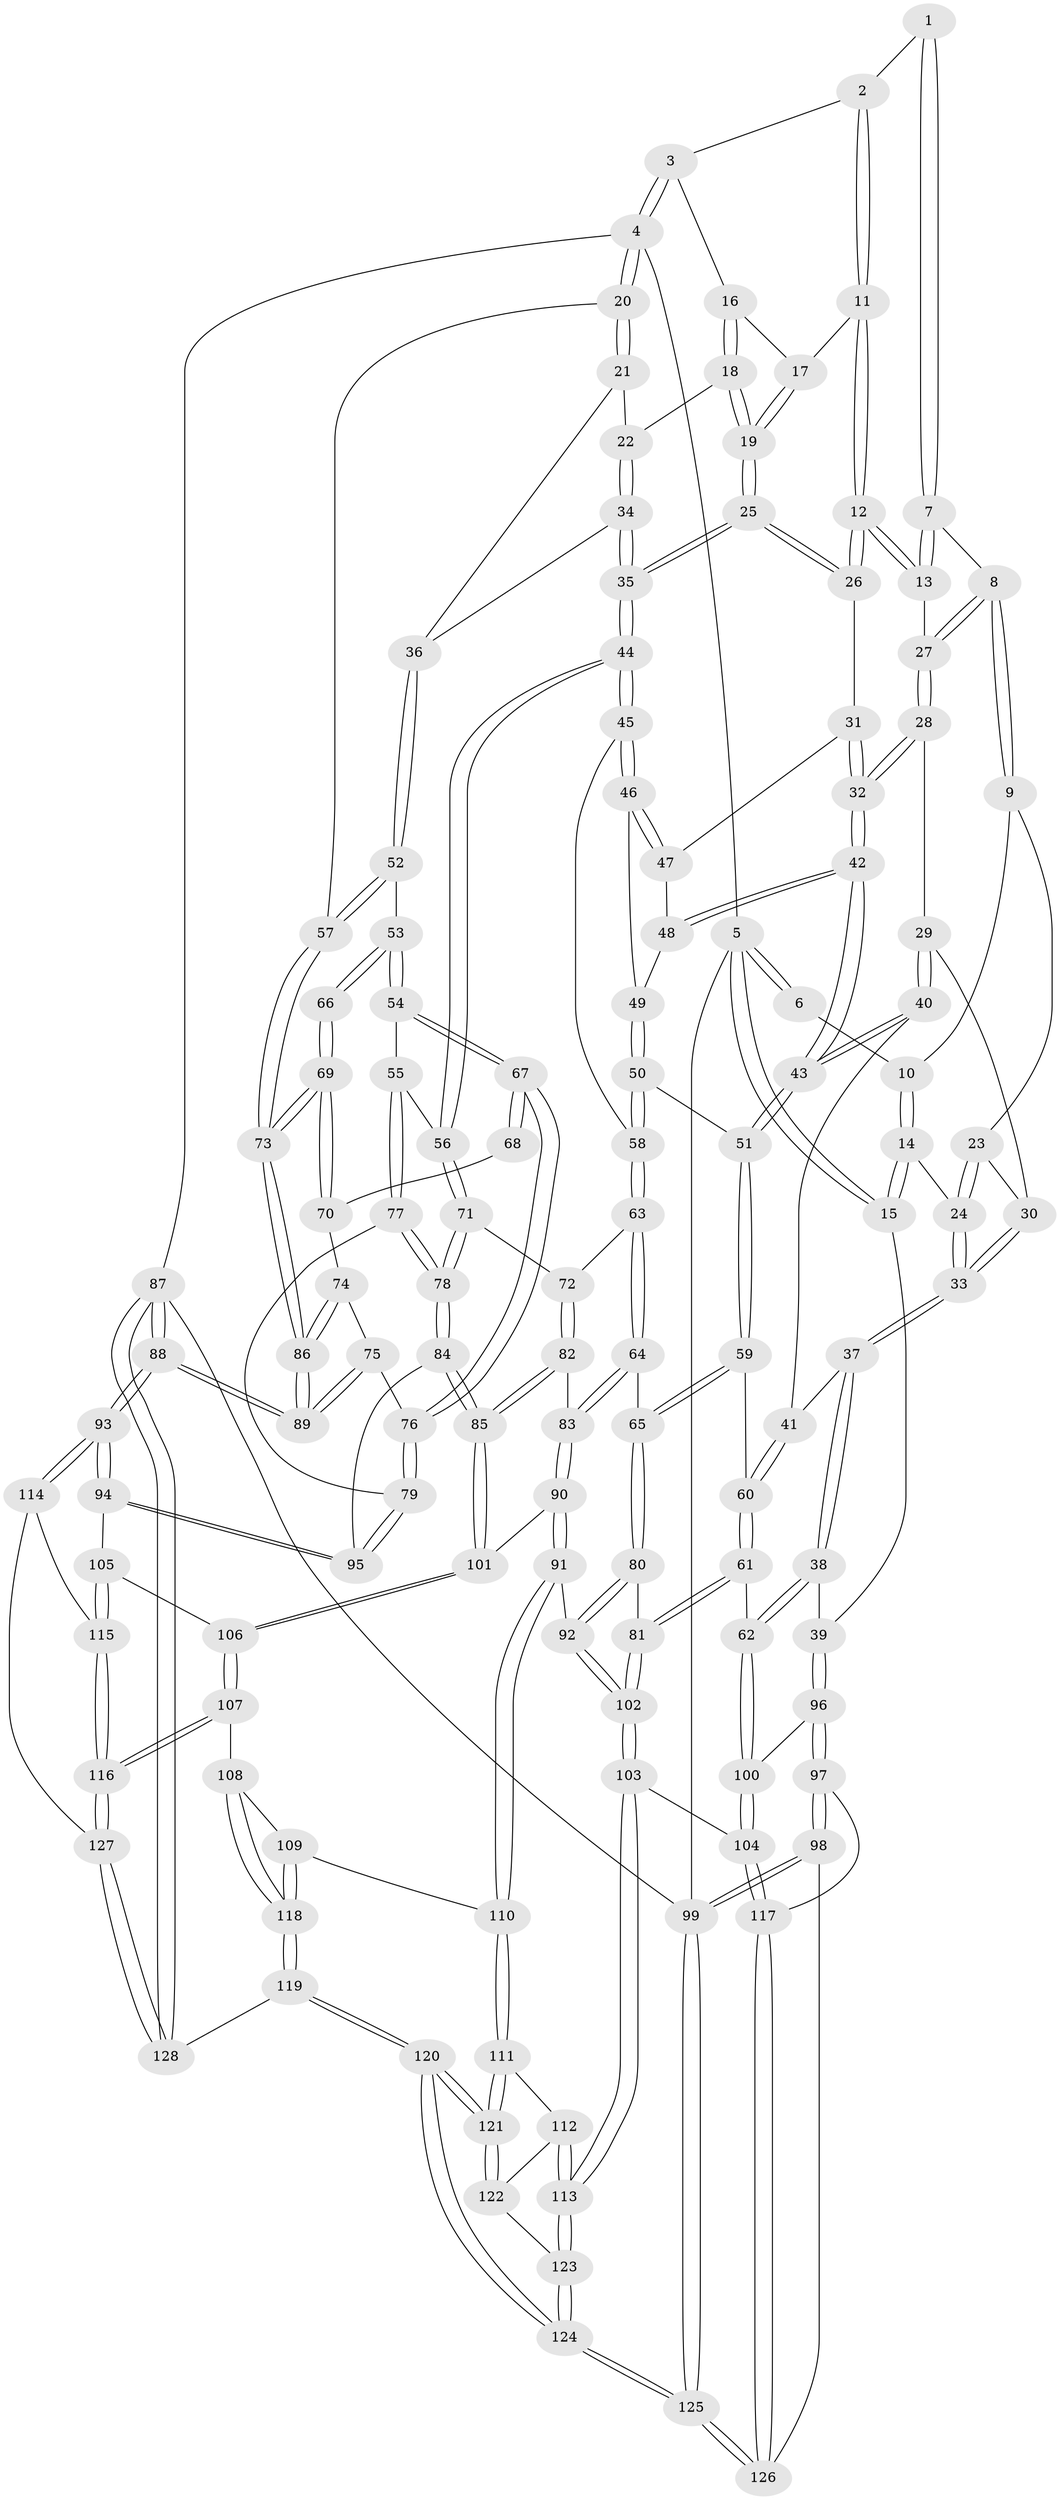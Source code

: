// Generated by graph-tools (version 1.1) at 2025/50/03/09/25 03:50:58]
// undirected, 128 vertices, 317 edges
graph export_dot {
graph [start="1"]
  node [color=gray90,style=filled];
  1 [pos="+0.3915554839033751+0"];
  2 [pos="+0.6324938331298727+0"];
  3 [pos="+0.9186629928345605+0"];
  4 [pos="+1+0"];
  5 [pos="+0+0"];
  6 [pos="+0.10416882360864937+0"];
  7 [pos="+0.3889801693555061+0"];
  8 [pos="+0.3471285953577431+0.10244997598452671"];
  9 [pos="+0.23083665229274883+0.10909863249031526"];
  10 [pos="+0.1881691945576452+0.015769441278137553"];
  11 [pos="+0.5860345846778804+0.10567874554642528"];
  12 [pos="+0.5688531290343722+0.13838305768761083"];
  13 [pos="+0.5467639520675538+0.12518772679678303"];
  14 [pos="+0.08311952340972839+0.14868071338029626"];
  15 [pos="+0+0.02976476840604838"];
  16 [pos="+0.8482628313978847+0"];
  17 [pos="+0.7079822443331122+0.08678766696954208"];
  18 [pos="+0.8358158624253975+0.13107500764846583"];
  19 [pos="+0.6978507919829984+0.22951780975155836"];
  20 [pos="+1+0.20430666361490904"];
  21 [pos="+0.8754018987053808+0.18414863337473059"];
  22 [pos="+0.8693195221891743+0.1807098703121233"];
  23 [pos="+0.20746620290858805+0.1342533447558135"];
  24 [pos="+0.13621741861356265+0.17223714012785524"];
  25 [pos="+0.6856271603328804+0.24361189623411844"];
  26 [pos="+0.5720242527504665+0.17535900946053076"];
  27 [pos="+0.35084161352607435+0.1109467450203976"];
  28 [pos="+0.3530391464347459+0.12175765166451903"];
  29 [pos="+0.29167809106142645+0.2243833623924067"];
  30 [pos="+0.25952381630055993+0.216708264465098"];
  31 [pos="+0.5451822879010635+0.19625268796927675"];
  32 [pos="+0.4349470888775244+0.23177334757867396"];
  33 [pos="+0.1648706464600344+0.26749388727553863"];
  34 [pos="+0.818908070756768+0.29194301099702175"];
  35 [pos="+0.7119409235563025+0.33917818775835495"];
  36 [pos="+0.9364490729472483+0.3182248861699513"];
  37 [pos="+0.16380811426578598+0.3590720961316417"];
  38 [pos="+0.10789493469088197+0.404194686717529"];
  39 [pos="+0+0.4047759024475024"];
  40 [pos="+0.32597801661132003+0.35483432575904933"];
  41 [pos="+0.3239693651242974+0.3553537483865753"];
  42 [pos="+0.4010965102320885+0.31602501774487096"];
  43 [pos="+0.3639698520388009+0.35991153896570177"];
  44 [pos="+0.7039358207958278+0.3873083184508582"];
  45 [pos="+0.6953893817188238+0.38710063379854853"];
  46 [pos="+0.6218117471014414+0.3641130863235649"];
  47 [pos="+0.5413321494363817+0.2791322961883219"];
  48 [pos="+0.5197200984595589+0.32721081607033353"];
  49 [pos="+0.5400063614299422+0.3533714858750039"];
  50 [pos="+0.48248194445273856+0.4282223813796336"];
  51 [pos="+0.3763051896749113+0.37889158823078445"];
  52 [pos="+0.9764879311215308+0.3483158695337447"];
  53 [pos="+0.8541186857418316+0.44582437391855756"];
  54 [pos="+0.8365603019508271+0.4562853878847721"];
  55 [pos="+0.72762496065142+0.42161646081769044"];
  56 [pos="+0.7163587973732678+0.41407007304551735"];
  57 [pos="+1+0.3269994674582958"];
  58 [pos="+0.5034741357079197+0.4525536344308855"];
  59 [pos="+0.3747131968762884+0.45890773808746216"];
  60 [pos="+0.26078712932527526+0.5274796424392504"];
  61 [pos="+0.2197779434796401+0.5921907966095313"];
  62 [pos="+0.21165277617132416+0.5885957304710607"];
  63 [pos="+0.5085697471693488+0.5064968508028653"];
  64 [pos="+0.47111233555395504+0.5836226891161014"];
  65 [pos="+0.3933141126886087+0.562748479786705"];
  66 [pos="+0.9737994517009999+0.49042339813686153"];
  67 [pos="+0.8444766307880092+0.4758345135918461"];
  68 [pos="+0.9232118413221317+0.5098959043465511"];
  69 [pos="+1+0.508094834708208"];
  70 [pos="+0.9611025015334398+0.5370104648498065"];
  71 [pos="+0.6421837371580588+0.5140960761130365"];
  72 [pos="+0.6415924869232537+0.5142883868050062"];
  73 [pos="+1+0.4964805971920954"];
  74 [pos="+0.9317724326120248+0.5692056737794604"];
  75 [pos="+0.8870174448417509+0.5960243427811797"];
  76 [pos="+0.8647186224771276+0.5984879430665208"];
  77 [pos="+0.7453158166445806+0.5810831232660119"];
  78 [pos="+0.6727416393235046+0.6599126367212074"];
  79 [pos="+0.8516608742570967+0.6223081396045718"];
  80 [pos="+0.31508676292820564+0.6013633438890928"];
  81 [pos="+0.2220244847539469+0.5941896563230856"];
  82 [pos="+0.5494157397477138+0.6076678971548455"];
  83 [pos="+0.47659741613795154+0.5925574914225727"];
  84 [pos="+0.6672455046902107+0.6839547947229935"];
  85 [pos="+0.6568296485634583+0.6966810095490268"];
  86 [pos="+1+0.6706300182490073"];
  87 [pos="+1+1"];
  88 [pos="+1+0.9636559024044331"];
  89 [pos="+1+0.714729977857419"];
  90 [pos="+0.46255959880799485+0.7128900885330142"];
  91 [pos="+0.4261960867792427+0.7574286731779515"];
  92 [pos="+0.38417732481639827+0.7406243358404053"];
  93 [pos="+1+0.9070934321848455"];
  94 [pos="+0.8786917100776538+0.7333053885262146"];
  95 [pos="+0.8466940781328516+0.6631274280541166"];
  96 [pos="+0+0.6413126560404872"];
  97 [pos="+0+0.7400697783396263"];
  98 [pos="+0+0.8543275226346552"];
  99 [pos="+0+1"];
  100 [pos="+0.06340482259121343+0.6541491174995605"];
  101 [pos="+0.6500009266675789+0.727256219482893"];
  102 [pos="+0.23077254431832459+0.7723150282607333"];
  103 [pos="+0.206246702624701+0.8147000431829483"];
  104 [pos="+0.16908480481738017+0.8229022152800013"];
  105 [pos="+0.7420631787285632+0.8002724477202943"];
  106 [pos="+0.6611577384222331+0.7855487544454662"];
  107 [pos="+0.6281553847307213+0.8440059833839668"];
  108 [pos="+0.5844219300099341+0.8525654346595575"];
  109 [pos="+0.44801892184717496+0.8228304312592779"];
  110 [pos="+0.4391727758620218+0.8167501451199628"];
  111 [pos="+0.399822566584594+0.8501718337185392"];
  112 [pos="+0.3995734051694609+0.8502404351008388"];
  113 [pos="+0.2604289323113071+0.8708492525868342"];
  114 [pos="+0.861398760031487+0.906017509473302"];
  115 [pos="+0.7987831550523882+0.8765901921793562"];
  116 [pos="+0.6753064009795712+0.9665201809101325"];
  117 [pos="+0.11202349366759028+0.8610018564300099"];
  118 [pos="+0.48375394211897377+1"];
  119 [pos="+0.4496757203433284+1"];
  120 [pos="+0.39097229578117504+1"];
  121 [pos="+0.3862920392004778+1"];
  122 [pos="+0.34962499972234+0.9179135491753442"];
  123 [pos="+0.26621923557670885+0.8967211184374204"];
  124 [pos="+0.3007949434788434+1"];
  125 [pos="+0.10631642129990121+1"];
  126 [pos="+0.10307924960351181+0.952421741376512"];
  127 [pos="+0.6845107010059179+1"];
  128 [pos="+0.660443680382536+1"];
  1 -- 2;
  1 -- 7;
  1 -- 7;
  2 -- 3;
  2 -- 11;
  2 -- 11;
  3 -- 4;
  3 -- 4;
  3 -- 16;
  4 -- 5;
  4 -- 20;
  4 -- 20;
  4 -- 87;
  5 -- 6;
  5 -- 6;
  5 -- 15;
  5 -- 15;
  5 -- 99;
  6 -- 10;
  7 -- 8;
  7 -- 13;
  7 -- 13;
  8 -- 9;
  8 -- 9;
  8 -- 27;
  8 -- 27;
  9 -- 10;
  9 -- 23;
  10 -- 14;
  10 -- 14;
  11 -- 12;
  11 -- 12;
  11 -- 17;
  12 -- 13;
  12 -- 13;
  12 -- 26;
  12 -- 26;
  13 -- 27;
  14 -- 15;
  14 -- 15;
  14 -- 24;
  15 -- 39;
  16 -- 17;
  16 -- 18;
  16 -- 18;
  17 -- 19;
  17 -- 19;
  18 -- 19;
  18 -- 19;
  18 -- 22;
  19 -- 25;
  19 -- 25;
  20 -- 21;
  20 -- 21;
  20 -- 57;
  21 -- 22;
  21 -- 36;
  22 -- 34;
  22 -- 34;
  23 -- 24;
  23 -- 24;
  23 -- 30;
  24 -- 33;
  24 -- 33;
  25 -- 26;
  25 -- 26;
  25 -- 35;
  25 -- 35;
  26 -- 31;
  27 -- 28;
  27 -- 28;
  28 -- 29;
  28 -- 32;
  28 -- 32;
  29 -- 30;
  29 -- 40;
  29 -- 40;
  30 -- 33;
  30 -- 33;
  31 -- 32;
  31 -- 32;
  31 -- 47;
  32 -- 42;
  32 -- 42;
  33 -- 37;
  33 -- 37;
  34 -- 35;
  34 -- 35;
  34 -- 36;
  35 -- 44;
  35 -- 44;
  36 -- 52;
  36 -- 52;
  37 -- 38;
  37 -- 38;
  37 -- 41;
  38 -- 39;
  38 -- 62;
  38 -- 62;
  39 -- 96;
  39 -- 96;
  40 -- 41;
  40 -- 43;
  40 -- 43;
  41 -- 60;
  41 -- 60;
  42 -- 43;
  42 -- 43;
  42 -- 48;
  42 -- 48;
  43 -- 51;
  43 -- 51;
  44 -- 45;
  44 -- 45;
  44 -- 56;
  44 -- 56;
  45 -- 46;
  45 -- 46;
  45 -- 58;
  46 -- 47;
  46 -- 47;
  46 -- 49;
  47 -- 48;
  48 -- 49;
  49 -- 50;
  49 -- 50;
  50 -- 51;
  50 -- 58;
  50 -- 58;
  51 -- 59;
  51 -- 59;
  52 -- 53;
  52 -- 57;
  52 -- 57;
  53 -- 54;
  53 -- 54;
  53 -- 66;
  53 -- 66;
  54 -- 55;
  54 -- 67;
  54 -- 67;
  55 -- 56;
  55 -- 77;
  55 -- 77;
  56 -- 71;
  56 -- 71;
  57 -- 73;
  57 -- 73;
  58 -- 63;
  58 -- 63;
  59 -- 60;
  59 -- 65;
  59 -- 65;
  60 -- 61;
  60 -- 61;
  61 -- 62;
  61 -- 81;
  61 -- 81;
  62 -- 100;
  62 -- 100;
  63 -- 64;
  63 -- 64;
  63 -- 72;
  64 -- 65;
  64 -- 83;
  64 -- 83;
  65 -- 80;
  65 -- 80;
  66 -- 69;
  66 -- 69;
  67 -- 68;
  67 -- 68;
  67 -- 76;
  67 -- 76;
  68 -- 70;
  69 -- 70;
  69 -- 70;
  69 -- 73;
  69 -- 73;
  70 -- 74;
  71 -- 72;
  71 -- 78;
  71 -- 78;
  72 -- 82;
  72 -- 82;
  73 -- 86;
  73 -- 86;
  74 -- 75;
  74 -- 86;
  74 -- 86;
  75 -- 76;
  75 -- 89;
  75 -- 89;
  76 -- 79;
  76 -- 79;
  77 -- 78;
  77 -- 78;
  77 -- 79;
  78 -- 84;
  78 -- 84;
  79 -- 95;
  79 -- 95;
  80 -- 81;
  80 -- 92;
  80 -- 92;
  81 -- 102;
  81 -- 102;
  82 -- 83;
  82 -- 85;
  82 -- 85;
  83 -- 90;
  83 -- 90;
  84 -- 85;
  84 -- 85;
  84 -- 95;
  85 -- 101;
  85 -- 101;
  86 -- 89;
  86 -- 89;
  87 -- 88;
  87 -- 88;
  87 -- 128;
  87 -- 128;
  87 -- 99;
  88 -- 89;
  88 -- 89;
  88 -- 93;
  88 -- 93;
  90 -- 91;
  90 -- 91;
  90 -- 101;
  91 -- 92;
  91 -- 110;
  91 -- 110;
  92 -- 102;
  92 -- 102;
  93 -- 94;
  93 -- 94;
  93 -- 114;
  93 -- 114;
  94 -- 95;
  94 -- 95;
  94 -- 105;
  96 -- 97;
  96 -- 97;
  96 -- 100;
  97 -- 98;
  97 -- 98;
  97 -- 117;
  98 -- 99;
  98 -- 99;
  98 -- 126;
  99 -- 125;
  99 -- 125;
  100 -- 104;
  100 -- 104;
  101 -- 106;
  101 -- 106;
  102 -- 103;
  102 -- 103;
  103 -- 104;
  103 -- 113;
  103 -- 113;
  104 -- 117;
  104 -- 117;
  105 -- 106;
  105 -- 115;
  105 -- 115;
  106 -- 107;
  106 -- 107;
  107 -- 108;
  107 -- 116;
  107 -- 116;
  108 -- 109;
  108 -- 118;
  108 -- 118;
  109 -- 110;
  109 -- 118;
  109 -- 118;
  110 -- 111;
  110 -- 111;
  111 -- 112;
  111 -- 121;
  111 -- 121;
  112 -- 113;
  112 -- 113;
  112 -- 122;
  113 -- 123;
  113 -- 123;
  114 -- 115;
  114 -- 127;
  115 -- 116;
  115 -- 116;
  116 -- 127;
  116 -- 127;
  117 -- 126;
  117 -- 126;
  118 -- 119;
  118 -- 119;
  119 -- 120;
  119 -- 120;
  119 -- 128;
  120 -- 121;
  120 -- 121;
  120 -- 124;
  120 -- 124;
  121 -- 122;
  121 -- 122;
  122 -- 123;
  123 -- 124;
  123 -- 124;
  124 -- 125;
  124 -- 125;
  125 -- 126;
  125 -- 126;
  127 -- 128;
  127 -- 128;
}
